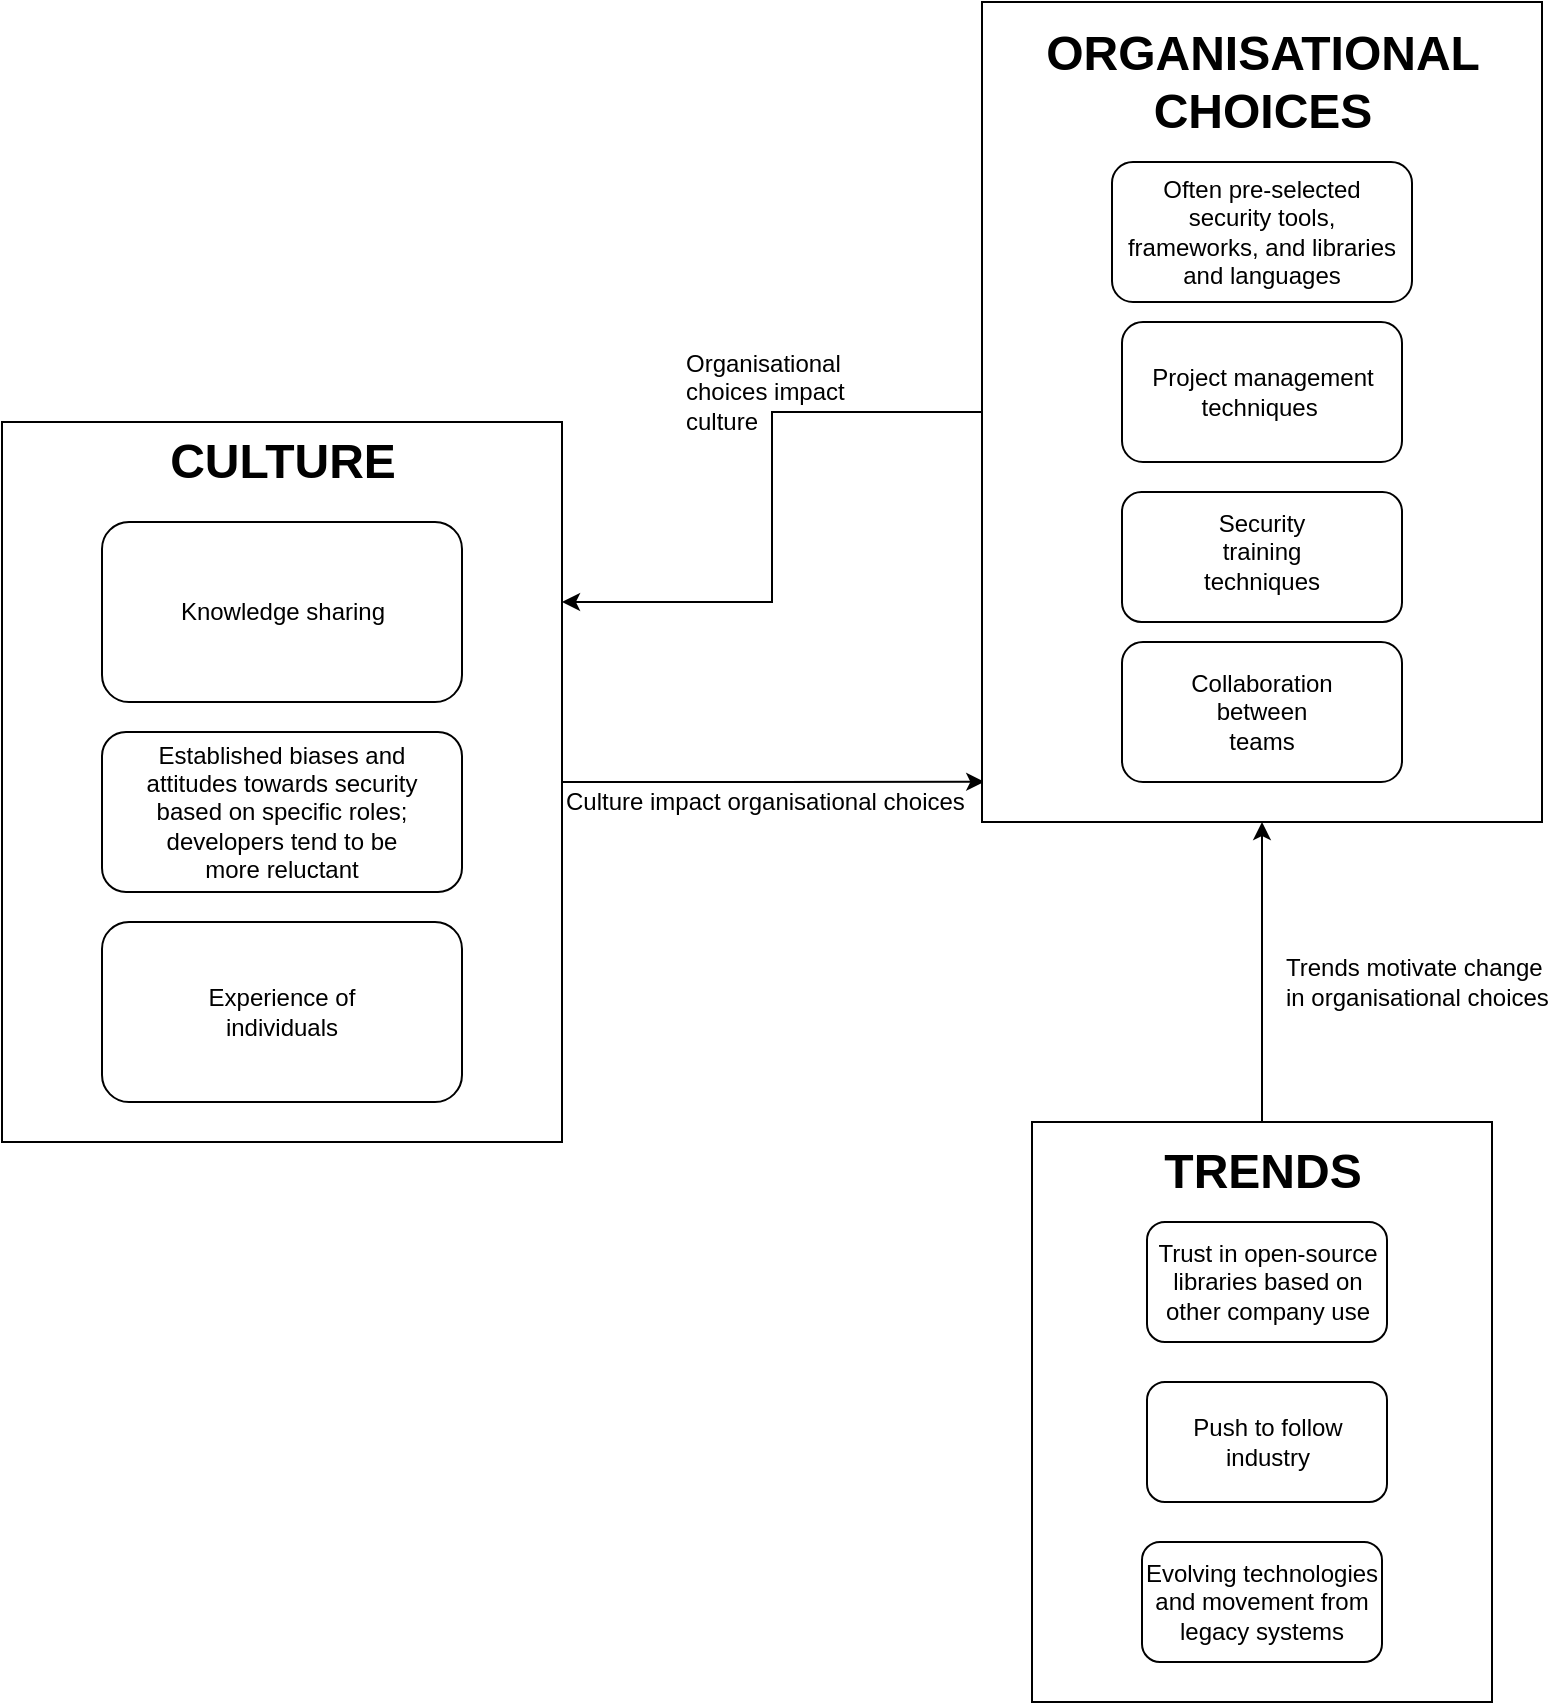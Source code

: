 <mxfile version="13.7.7" type="device"><diagram id="R2lEEEUBdFMjLlhIrx00" name="Page-1"><mxGraphModel dx="946" dy="1714" grid="1" gridSize="10" guides="1" tooltips="1" connect="1" arrows="1" fold="1" page="1" pageScale="1" pageWidth="850" pageHeight="1100" math="0" shadow="0" extFonts="Permanent Marker^https://fonts.googleapis.com/css?family=Permanent+Marker"><root><mxCell id="0"/><mxCell id="1" parent="0"/><mxCell id="_zPKoPcr8g0Sg_G4T-uy-54" style="edgeStyle=orthogonalEdgeStyle;rounded=0;orthogonalLoop=1;jettySize=auto;html=1;entryX=0.004;entryY=0.951;entryDx=0;entryDy=0;entryPerimeter=0;" parent="1" source="_zPKoPcr8g0Sg_G4T-uy-2" target="_zPKoPcr8g0Sg_G4T-uy-13" edge="1"><mxGeometry relative="1" as="geometry"/></mxCell><mxCell id="_zPKoPcr8g0Sg_G4T-uy-2" value="" style="rounded=0;whiteSpace=wrap;html=1;" parent="1" vertex="1"><mxGeometry x="140" y="130" width="280" height="360" as="geometry"/></mxCell><mxCell id="_zPKoPcr8g0Sg_G4T-uy-5" value="" style="rounded=1;whiteSpace=wrap;html=1;" parent="1" vertex="1"><mxGeometry x="190" y="285" width="180" height="80" as="geometry"/></mxCell><mxCell id="_zPKoPcr8g0Sg_G4T-uy-1" value="Established biases and attitudes towards security based on specific roles; developers tend to be more reluctant" style="text;html=1;strokeColor=none;fillColor=none;align=center;verticalAlign=middle;whiteSpace=wrap;rounded=0;" parent="1" vertex="1"><mxGeometry x="210" y="315" width="140" height="20" as="geometry"/></mxCell><mxCell id="_zPKoPcr8g0Sg_G4T-uy-7" value="CULTURE" style="text;strokeColor=none;fillColor=none;html=1;fontSize=24;fontStyle=1;verticalAlign=middle;align=center;" parent="1" vertex="1"><mxGeometry x="230" y="130" width="100" height="40" as="geometry"/></mxCell><mxCell id="_zPKoPcr8g0Sg_G4T-uy-9" value="" style="rounded=1;whiteSpace=wrap;html=1;" parent="1" vertex="1"><mxGeometry x="190" y="180" width="180" height="90" as="geometry"/></mxCell><mxCell id="_zPKoPcr8g0Sg_G4T-uy-8" value="Knowledge sharing" style="text;html=1;strokeColor=none;fillColor=none;align=center;verticalAlign=middle;whiteSpace=wrap;rounded=0;" parent="1" vertex="1"><mxGeometry x="222.5" y="220" width="115" height="10" as="geometry"/></mxCell><mxCell id="_zPKoPcr8g0Sg_G4T-uy-30" style="edgeStyle=orthogonalEdgeStyle;rounded=0;orthogonalLoop=1;jettySize=auto;html=1;entryX=1;entryY=0.25;entryDx=0;entryDy=0;" parent="1" source="_zPKoPcr8g0Sg_G4T-uy-13" target="_zPKoPcr8g0Sg_G4T-uy-2" edge="1"><mxGeometry relative="1" as="geometry"/></mxCell><mxCell id="_zPKoPcr8g0Sg_G4T-uy-13" value="" style="rounded=0;whiteSpace=wrap;html=1;" parent="1" vertex="1"><mxGeometry x="630" y="-80" width="280" height="410" as="geometry"/></mxCell><mxCell id="_zPKoPcr8g0Sg_G4T-uy-14" value="ORGANISATIONAL &lt;br&gt;CHOICES" style="text;strokeColor=none;fillColor=none;html=1;fontSize=24;fontStyle=1;verticalAlign=middle;align=center;" parent="1" vertex="1"><mxGeometry x="720" y="-60" width="100" height="40" as="geometry"/></mxCell><mxCell id="_zPKoPcr8g0Sg_G4T-uy-19" value="" style="rounded=1;whiteSpace=wrap;html=1;" parent="1" vertex="1"><mxGeometry x="700" y="80" width="140" height="70" as="geometry"/></mxCell><mxCell id="_zPKoPcr8g0Sg_G4T-uy-16" value="Project management techniques&amp;nbsp;" style="text;html=1;strokeColor=none;fillColor=none;align=center;verticalAlign=middle;whiteSpace=wrap;rounded=0;" parent="1" vertex="1"><mxGeometry x="712.5" y="110" width="115" height="10" as="geometry"/></mxCell><mxCell id="_zPKoPcr8g0Sg_G4T-uy-25" value="" style="rounded=1;whiteSpace=wrap;html=1;" parent="1" vertex="1"><mxGeometry x="700" y="165" width="140" height="65" as="geometry"/></mxCell><mxCell id="_zPKoPcr8g0Sg_G4T-uy-26" value="Security training techniques" style="text;html=1;strokeColor=none;fillColor=none;align=center;verticalAlign=middle;whiteSpace=wrap;rounded=0;" parent="1" vertex="1"><mxGeometry x="750" y="185" width="40" height="20" as="geometry"/></mxCell><mxCell id="_zPKoPcr8g0Sg_G4T-uy-31" value="Organisational choices impact culture" style="text;html=1;strokeColor=none;fillColor=none;align=left;verticalAlign=middle;whiteSpace=wrap;rounded=0;" parent="1" vertex="1"><mxGeometry x="480" y="105" width="120" height="20" as="geometry"/></mxCell><mxCell id="_zPKoPcr8g0Sg_G4T-uy-33" value="" style="rounded=1;whiteSpace=wrap;html=1;" parent="1" vertex="1"><mxGeometry x="700" y="240" width="140" height="70" as="geometry"/></mxCell><mxCell id="_zPKoPcr8g0Sg_G4T-uy-34" value="Collaboration between teams" style="text;html=1;strokeColor=none;fillColor=none;align=center;verticalAlign=middle;whiteSpace=wrap;rounded=0;" parent="1" vertex="1"><mxGeometry x="750" y="265" width="40" height="20" as="geometry"/></mxCell><mxCell id="_zPKoPcr8g0Sg_G4T-uy-37" style="edgeStyle=orthogonalEdgeStyle;rounded=0;orthogonalLoop=1;jettySize=auto;html=1;entryX=0.5;entryY=1;entryDx=0;entryDy=0;" parent="1" source="_zPKoPcr8g0Sg_G4T-uy-35" target="_zPKoPcr8g0Sg_G4T-uy-13" edge="1"><mxGeometry relative="1" as="geometry"/></mxCell><mxCell id="_zPKoPcr8g0Sg_G4T-uy-35" value="" style="rounded=0;whiteSpace=wrap;html=1;" parent="1" vertex="1"><mxGeometry x="655" y="480" width="230" height="290" as="geometry"/></mxCell><mxCell id="_zPKoPcr8g0Sg_G4T-uy-36" value="TRENDS" style="text;strokeColor=none;fillColor=none;html=1;fontSize=24;fontStyle=1;verticalAlign=middle;align=center;" parent="1" vertex="1"><mxGeometry x="720" y="490" width="100" height="30" as="geometry"/></mxCell><mxCell id="_zPKoPcr8g0Sg_G4T-uy-38" value="Trends motivate change in organisational choices" style="text;html=1;strokeColor=none;fillColor=none;align=left;verticalAlign=middle;whiteSpace=wrap;rounded=0;" parent="1" vertex="1"><mxGeometry x="780" y="400" width="140" height="20" as="geometry"/></mxCell><mxCell id="_zPKoPcr8g0Sg_G4T-uy-41" value="" style="rounded=1;whiteSpace=wrap;html=1;" parent="1" vertex="1"><mxGeometry x="695" width="150" height="70" as="geometry"/></mxCell><mxCell id="_zPKoPcr8g0Sg_G4T-uy-40" value="Often pre-selected security tools, frameworks, and libraries and languages" style="text;html=1;strokeColor=none;fillColor=none;align=center;verticalAlign=middle;whiteSpace=wrap;rounded=0;" parent="1" vertex="1"><mxGeometry x="700" y="25" width="140" height="20" as="geometry"/></mxCell><mxCell id="_zPKoPcr8g0Sg_G4T-uy-46" value="" style="rounded=1;whiteSpace=wrap;html=1;" parent="1" vertex="1"><mxGeometry x="712.5" y="530" width="120" height="60" as="geometry"/></mxCell><mxCell id="_zPKoPcr8g0Sg_G4T-uy-47" value="Trust in open-source libraries based on other company use" style="text;html=1;strokeColor=none;fillColor=none;align=center;verticalAlign=middle;whiteSpace=wrap;rounded=0;" parent="1" vertex="1"><mxGeometry x="712.5" y="550" width="120" height="20" as="geometry"/></mxCell><mxCell id="_zPKoPcr8g0Sg_G4T-uy-48" value="Push to follow industry" style="rounded=1;whiteSpace=wrap;html=1;" parent="1" vertex="1"><mxGeometry x="712.5" y="610" width="120" height="60" as="geometry"/></mxCell><mxCell id="_zPKoPcr8g0Sg_G4T-uy-49" value="Evolving technologies and movement from legacy systems" style="rounded=1;whiteSpace=wrap;html=1;" parent="1" vertex="1"><mxGeometry x="710" y="690" width="120" height="60" as="geometry"/></mxCell><mxCell id="_zPKoPcr8g0Sg_G4T-uy-50" value="" style="rounded=1;whiteSpace=wrap;html=1;" parent="1" vertex="1"><mxGeometry x="190" y="380" width="180" height="90" as="geometry"/></mxCell><mxCell id="_zPKoPcr8g0Sg_G4T-uy-51" value="Experience of individuals" style="text;html=1;strokeColor=none;fillColor=none;align=center;verticalAlign=middle;whiteSpace=wrap;rounded=0;" parent="1" vertex="1"><mxGeometry x="230" y="415" width="100" height="20" as="geometry"/></mxCell><mxCell id="_zPKoPcr8g0Sg_G4T-uy-55" value="Culture impact organisational choices" style="text;html=1;strokeColor=none;fillColor=none;align=left;verticalAlign=middle;whiteSpace=wrap;rounded=0;" parent="1" vertex="1"><mxGeometry x="420" y="310" width="210" height="20" as="geometry"/></mxCell></root></mxGraphModel></diagram></mxfile>